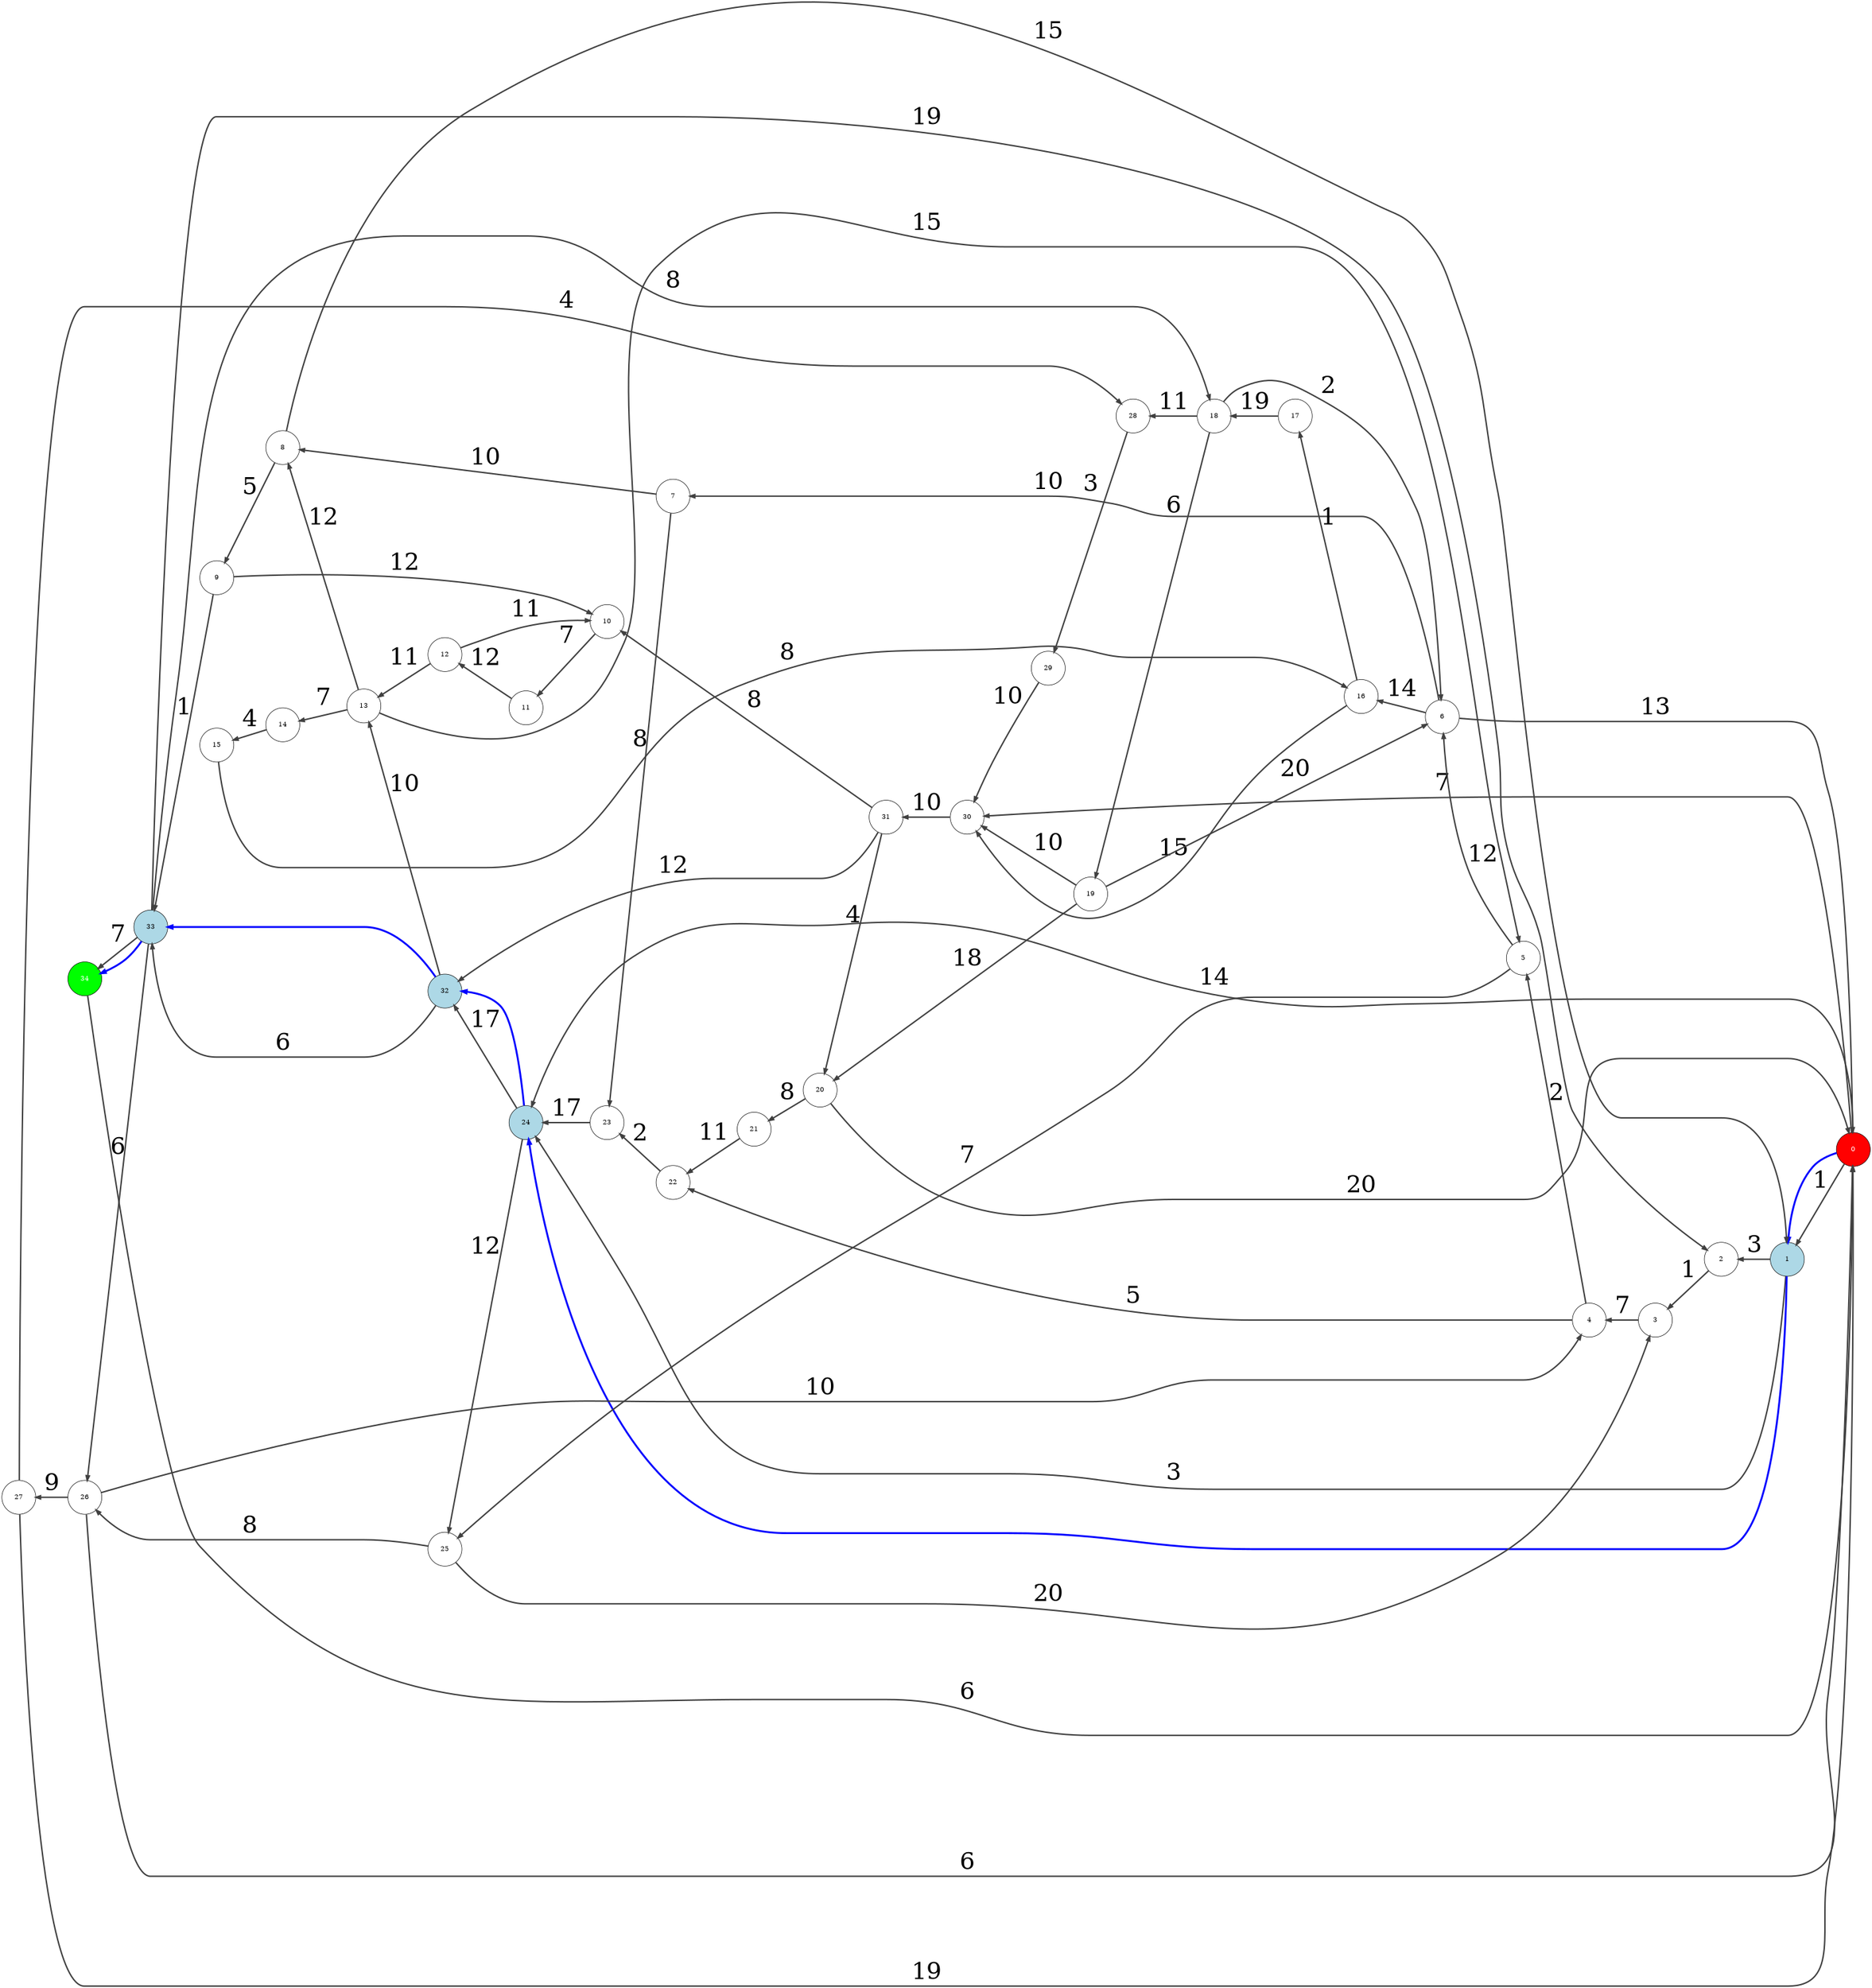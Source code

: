 digraph G {
    rankdir=RL;
    size="30,20";
    ratio=fill;
    node [shape=circle, fixedsize=true, width=1, fontsize=14];
    edge [fontsize=50, penwidth=3.0];
    0 -> 1 [label="1", color="#404040", penwidth=3.0, fontsize=50];
    1 -> 2 [label="3", color="#404040", penwidth=3.0, fontsize=50];
    2 -> 3 [label="1", color="#404040", penwidth=3.0, fontsize=50];
    3 -> 4 [label="7", color="#404040", penwidth=3.0, fontsize=50];
    4 -> 5 [label="2", color="#404040", penwidth=3.0, fontsize=50];
    5 -> 6 [label="12", color="#404040", penwidth=3.0, fontsize=50];
    6 -> 7 [label="10", color="#404040", penwidth=3.0, fontsize=50];
    7 -> 8 [label="10", color="#404040", penwidth=3.0, fontsize=50];
    8 -> 9 [label="5", color="#404040", penwidth=3.0, fontsize=50];
    9 -> 10 [label="12", color="#404040", penwidth=3.0, fontsize=50];
    10 -> 11 [label="7", color="#404040", penwidth=3.0, fontsize=50];
    11 -> 12 [label="12", color="#404040", penwidth=3.0, fontsize=50];
    12 -> 13 [label="11", color="#404040", penwidth=3.0, fontsize=50];
    13 -> 14 [label="7", color="#404040", penwidth=3.0, fontsize=50];
    14 -> 15 [label="4", color="#404040", penwidth=3.0, fontsize=50];
    15 -> 16 [label="8", color="#404040", penwidth=3.0, fontsize=50];
    16 -> 17 [label="1", color="#404040", penwidth=3.0, fontsize=50];
    17 -> 18 [label="19", color="#404040", penwidth=3.0, fontsize=50];
    18 -> 19 [label="6", color="#404040", penwidth=3.0, fontsize=50];
    19 -> 20 [label="18", color="#404040", penwidth=3.0, fontsize=50];
    20 -> 21 [label="8", color="#404040", penwidth=3.0, fontsize=50];
    21 -> 22 [label="11", color="#404040", penwidth=3.0, fontsize=50];
    22 -> 23 [label="2", color="#404040", penwidth=3.0, fontsize=50];
    23 -> 24 [label="17", color="#404040", penwidth=3.0, fontsize=50];
    24 -> 25 [label="12", color="#404040", penwidth=3.0, fontsize=50];
    25 -> 26 [label="8", color="#404040", penwidth=3.0, fontsize=50];
    26 -> 27 [label="9", color="#404040", penwidth=3.0, fontsize=50];
    27 -> 28 [label="4", color="#404040", penwidth=3.0, fontsize=50];
    28 -> 29 [label="3", color="#404040", penwidth=3.0, fontsize=50];
    29 -> 30 [label="10", color="#404040", penwidth=3.0, fontsize=50];
    30 -> 31 [label="10", color="#404040", penwidth=3.0, fontsize=50];
    31 -> 32 [label="12", color="#404040", penwidth=3.0, fontsize=50];
    32 -> 33 [label="6", color="#404040", penwidth=3.0, fontsize=50];
    33 -> 34 [label="7", color="#404040", penwidth=3.0, fontsize=50];
    34 -> 0 [label="6", color="#404040", penwidth=3.0, fontsize=50];
    32 -> 13 [label="10", color="#404040", penwidth=3.0, fontsize=50];
    18 -> 28 [label="11", color="#404040", penwidth=3.0, fontsize=50];
    7 -> 23 [label="8", color="#404040", penwidth=3.0, fontsize=50];
    9 -> 33 [label="1", color="#404040", penwidth=3.0, fontsize=50];
    5 -> 25 [label="7", color="#404040", penwidth=3.0, fontsize=50];
    31 -> 10 [label="8", color="#404040", penwidth=3.0, fontsize=50];
    27 -> 0 [label="19", color="#404040", penwidth=3.0, fontsize=50];
    31 -> 20 [label="4", color="#404040", penwidth=3.0, fontsize=50];
    20 -> 0 [label="20", color="#404040", penwidth=3.0, fontsize=50];
    33 -> 26 [label="6", color="#404040", penwidth=3.0, fontsize=50];
    24 -> 32 [label="17", color="#404040", penwidth=3.0, fontsize=50];
    1 -> 24 [label="3", color="#404040", penwidth=3.0, fontsize=50];
    26 -> 0 [label="6", color="#404040", penwidth=3.0, fontsize=50];
    26 -> 4 [label="10", color="#404040", penwidth=3.0, fontsize=50];
    0 -> 30 [label="7", color="#404040", penwidth=3.0, fontsize=50];
    25 -> 3 [label="20", color="#404040", penwidth=3.0, fontsize=50];
    33 -> 18 [label="8", color="#404040", penwidth=3.0, fontsize=50];
    4 -> 22 [label="5", color="#404040", penwidth=3.0, fontsize=50];
    19 -> 6 [label="20", color="#404040", penwidth=3.0, fontsize=50];
    12 -> 10 [label="11", color="#404040", penwidth=3.0, fontsize=50];
    33 -> 2 [label="19", color="#404040", penwidth=3.0, fontsize=50];
    16 -> 30 [label="15", color="#404040", penwidth=3.0, fontsize=50];
    8 -> 1 [label="15", color="#404040", penwidth=3.0, fontsize=50];
    0 -> 24 [label="14", color="#404040", penwidth=3.0, fontsize=50];
    18 -> 6 [label="2", color="#404040", penwidth=3.0, fontsize=50];
    6 -> 0 [label="13", color="#404040", penwidth=3.0, fontsize=50];
    13 -> 5 [label="15", color="#404040", penwidth=3.0, fontsize=50];
    19 -> 30 [label="10", color="#404040", penwidth=3.0, fontsize=50];
    6 -> 16 [label="14", color="#404040", penwidth=3.0, fontsize=50];
    13 -> 8 [label="12", color="#404040", penwidth=3.0, fontsize=50];
    0 [style=filled, fillcolor=red, fontcolor=white];
    34 [style=filled, fillcolor=green, fontcolor=white];
    1 [style=filled, fillcolor=lightblue];
    24 [style=filled, fillcolor=lightblue];
    32 [style=filled, fillcolor=lightblue];
    33 [style=filled, fillcolor=lightblue];
    0 -> 1 [color=blue, penwidth=4.0, fontsize=50];
    1 -> 24 [color=blue, penwidth=4.0, fontsize=50];
    24 -> 32 [color=blue, penwidth=4.0, fontsize=50];
    32 -> 33 [color=blue, penwidth=4.0, fontsize=50];
    33 -> 34 [color=blue, penwidth=4.0, fontsize=50];
}
